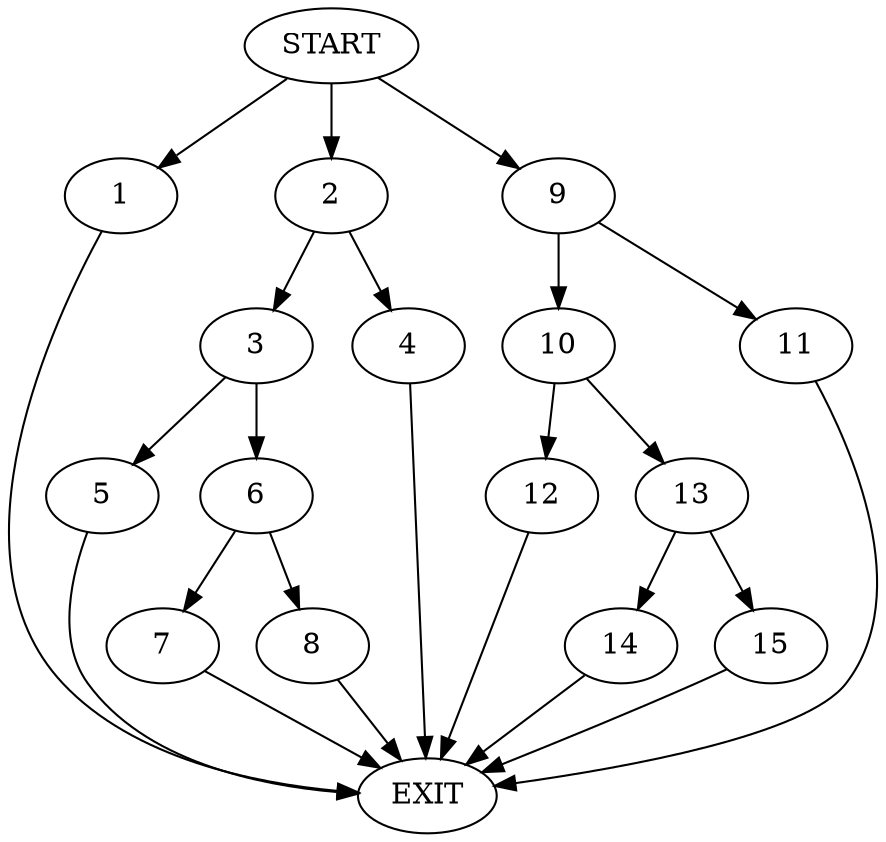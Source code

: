 digraph {
0 [label="START"]
16 [label="EXIT"]
0 -> 1
1 -> 16
0 -> 2
2 -> 3
2 -> 4
4 -> 16
3 -> 5
3 -> 6
6 -> 7
6 -> 8
5 -> 16
8 -> 16
7 -> 16
0 -> 9
9 -> 10
9 -> 11
11 -> 16
10 -> 12
10 -> 13
13 -> 14
13 -> 15
12 -> 16
14 -> 16
15 -> 16
}
